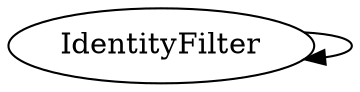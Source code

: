 /* Created by mdot for Matlab */
digraph m2html {
  IdentityFilter -> IdentityFilter;

  IdentityFilter [URL="IdentityFilter.html"];
}